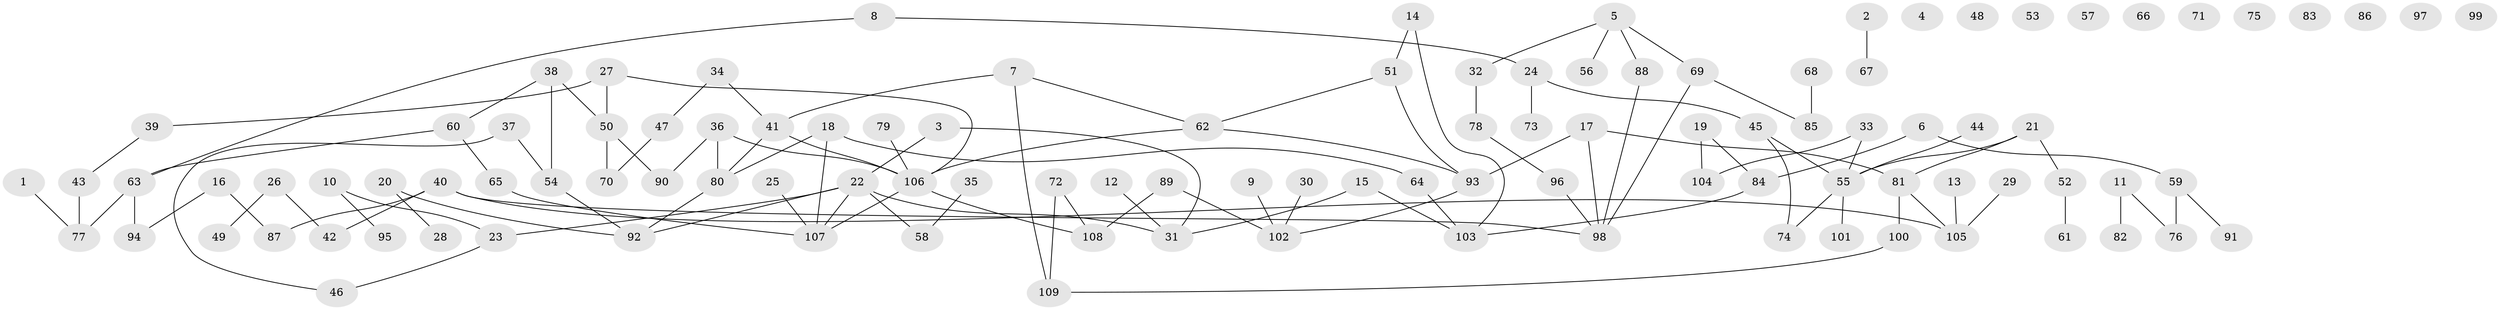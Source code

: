 // Generated by graph-tools (version 1.1) at 2025/49/03/09/25 03:49:08]
// undirected, 109 vertices, 120 edges
graph export_dot {
graph [start="1"]
  node [color=gray90,style=filled];
  1;
  2;
  3;
  4;
  5;
  6;
  7;
  8;
  9;
  10;
  11;
  12;
  13;
  14;
  15;
  16;
  17;
  18;
  19;
  20;
  21;
  22;
  23;
  24;
  25;
  26;
  27;
  28;
  29;
  30;
  31;
  32;
  33;
  34;
  35;
  36;
  37;
  38;
  39;
  40;
  41;
  42;
  43;
  44;
  45;
  46;
  47;
  48;
  49;
  50;
  51;
  52;
  53;
  54;
  55;
  56;
  57;
  58;
  59;
  60;
  61;
  62;
  63;
  64;
  65;
  66;
  67;
  68;
  69;
  70;
  71;
  72;
  73;
  74;
  75;
  76;
  77;
  78;
  79;
  80;
  81;
  82;
  83;
  84;
  85;
  86;
  87;
  88;
  89;
  90;
  91;
  92;
  93;
  94;
  95;
  96;
  97;
  98;
  99;
  100;
  101;
  102;
  103;
  104;
  105;
  106;
  107;
  108;
  109;
  1 -- 77;
  2 -- 67;
  3 -- 22;
  3 -- 31;
  5 -- 32;
  5 -- 56;
  5 -- 69;
  5 -- 88;
  6 -- 59;
  6 -- 84;
  7 -- 41;
  7 -- 62;
  7 -- 109;
  8 -- 24;
  8 -- 63;
  9 -- 102;
  10 -- 23;
  10 -- 95;
  11 -- 76;
  11 -- 82;
  12 -- 31;
  13 -- 105;
  14 -- 51;
  14 -- 103;
  15 -- 31;
  15 -- 103;
  16 -- 87;
  16 -- 94;
  17 -- 81;
  17 -- 93;
  17 -- 98;
  18 -- 64;
  18 -- 80;
  18 -- 107;
  19 -- 84;
  19 -- 104;
  20 -- 28;
  20 -- 92;
  21 -- 52;
  21 -- 55;
  21 -- 81;
  22 -- 23;
  22 -- 31;
  22 -- 58;
  22 -- 92;
  22 -- 107;
  23 -- 46;
  24 -- 45;
  24 -- 73;
  25 -- 107;
  26 -- 42;
  26 -- 49;
  27 -- 39;
  27 -- 50;
  27 -- 106;
  29 -- 105;
  30 -- 102;
  32 -- 78;
  33 -- 55;
  33 -- 104;
  34 -- 41;
  34 -- 47;
  35 -- 58;
  36 -- 80;
  36 -- 90;
  36 -- 106;
  37 -- 46;
  37 -- 54;
  38 -- 50;
  38 -- 54;
  38 -- 60;
  39 -- 43;
  40 -- 42;
  40 -- 87;
  40 -- 98;
  40 -- 105;
  41 -- 80;
  41 -- 106;
  43 -- 77;
  44 -- 55;
  45 -- 55;
  45 -- 74;
  47 -- 70;
  50 -- 70;
  50 -- 90;
  51 -- 62;
  51 -- 93;
  52 -- 61;
  54 -- 92;
  55 -- 74;
  55 -- 101;
  59 -- 76;
  59 -- 91;
  60 -- 63;
  60 -- 65;
  62 -- 93;
  62 -- 106;
  63 -- 77;
  63 -- 94;
  64 -- 103;
  65 -- 107;
  68 -- 85;
  69 -- 85;
  69 -- 98;
  72 -- 108;
  72 -- 109;
  78 -- 96;
  79 -- 106;
  80 -- 92;
  81 -- 100;
  81 -- 105;
  84 -- 103;
  88 -- 98;
  89 -- 102;
  89 -- 108;
  93 -- 102;
  96 -- 98;
  100 -- 109;
  106 -- 107;
  106 -- 108;
}
